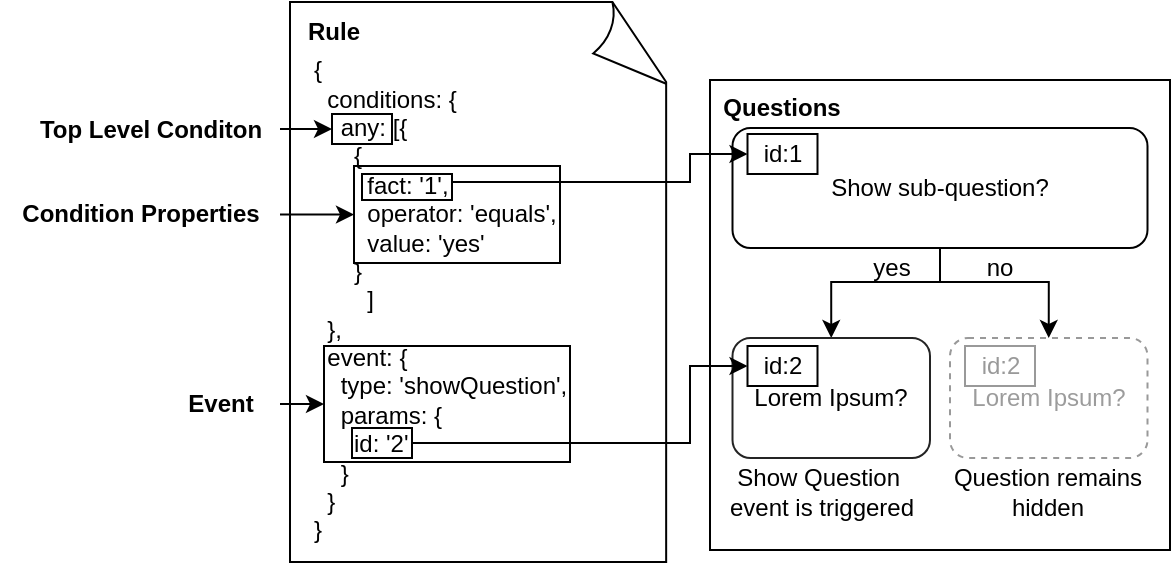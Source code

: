 <mxfile version="24.7.10">
  <diagram name="Page-1" id="XJ3XPRszKUa6InokBZCn">
    <mxGraphModel dx="1427" dy="323" grid="1" gridSize="10" guides="1" tooltips="1" connect="1" arrows="1" fold="1" page="1" pageScale="1" pageWidth="827" pageHeight="1169" math="0" shadow="0">
      <root>
        <mxCell id="0" />
        <mxCell id="1" parent="0" />
        <mxCell id="AhVaRl-34P4pEMijxLoX-10" value="" style="rounded=0;whiteSpace=wrap;html=1;" vertex="1" parent="1">
          <mxGeometry x="280" y="99" width="230" height="235" as="geometry" />
        </mxCell>
        <mxCell id="AhVaRl-34P4pEMijxLoX-5" value="" style="whiteSpace=wrap;html=1;shape=mxgraph.basic.document" vertex="1" parent="1">
          <mxGeometry x="70" y="60" width="190" height="280" as="geometry" />
        </mxCell>
        <mxCell id="AhVaRl-34P4pEMijxLoX-6" value="&lt;b&gt;Rule&lt;/b&gt;" style="text;html=1;align=center;verticalAlign=middle;whiteSpace=wrap;rounded=0;" vertex="1" parent="1">
          <mxGeometry x="77" y="60" width="30" height="30" as="geometry" />
        </mxCell>
        <mxCell id="AhVaRl-34P4pEMijxLoX-1" value="&lt;div&gt;{&lt;/div&gt;&lt;div&gt;&amp;nbsp; conditions: {&lt;/div&gt;&lt;div&gt;&amp;nbsp; &amp;nbsp; any: [{&lt;/div&gt;&lt;div&gt;&amp;nbsp; &amp;nbsp; &amp;nbsp; {&lt;/div&gt;&lt;div&gt;&amp;nbsp; &amp;nbsp; &amp;nbsp; &amp;nbsp; fact: &#39;1&#39;,&lt;/div&gt;&lt;div&gt;&amp;nbsp; &amp;nbsp; &amp;nbsp; &amp;nbsp; operator: &#39;equals&#39;,&lt;/div&gt;&lt;div&gt;&amp;nbsp; &amp;nbsp; &amp;nbsp; &amp;nbsp; value: &#39;yes&#39;&lt;/div&gt;&lt;div&gt;&amp;nbsp; &amp;nbsp; &amp;nbsp; }&lt;/div&gt;&lt;div&gt;&lt;span style=&quot;white-space: normal;&quot;&gt;&lt;span style=&quot;white-space:pre&quot;&gt;&#x9;&lt;/span&gt;]&lt;/span&gt;&lt;/div&gt;&lt;div&gt;&amp;nbsp; },&lt;/div&gt;&lt;div&gt;&amp;nbsp; event: {&lt;/div&gt;&lt;div&gt;&amp;nbsp; &amp;nbsp; type: &#39;showQuestion&#39;,&lt;/div&gt;&lt;div&gt;&amp;nbsp; &amp;nbsp; params: {&lt;/div&gt;&lt;div&gt;&amp;nbsp; &amp;nbsp; &amp;nbsp; id: &#39;2&#39;&lt;/div&gt;&lt;div&gt;&amp;nbsp; &amp;nbsp; }&lt;/div&gt;&lt;div&gt;&amp;nbsp; }&lt;/div&gt;&lt;div&gt;}&lt;/div&gt;" style="text;html=1;align=left;verticalAlign=middle;whiteSpace=wrap;rounded=0;" vertex="1" parent="1">
          <mxGeometry x="80" y="84" width="140" height="250" as="geometry" />
        </mxCell>
        <mxCell id="AhVaRl-34P4pEMijxLoX-66" style="edgeStyle=orthogonalEdgeStyle;rounded=0;orthogonalLoop=1;jettySize=auto;html=1;exitX=0.5;exitY=1;exitDx=0;exitDy=0;entryX=0.5;entryY=0;entryDx=0;entryDy=0;" edge="1" parent="1" source="AhVaRl-34P4pEMijxLoX-7" target="AhVaRl-34P4pEMijxLoX-20">
          <mxGeometry relative="1" as="geometry">
            <Array as="points">
              <mxPoint x="395" y="200" />
              <mxPoint x="341" y="200" />
            </Array>
          </mxGeometry>
        </mxCell>
        <mxCell id="AhVaRl-34P4pEMijxLoX-67" style="edgeStyle=orthogonalEdgeStyle;rounded=0;orthogonalLoop=1;jettySize=auto;html=1;exitX=0.5;exitY=1;exitDx=0;exitDy=0;entryX=0.5;entryY=0;entryDx=0;entryDy=0;" edge="1" parent="1" source="AhVaRl-34P4pEMijxLoX-7" target="AhVaRl-34P4pEMijxLoX-64">
          <mxGeometry relative="1" as="geometry">
            <Array as="points">
              <mxPoint x="395" y="200" />
              <mxPoint x="449" y="200" />
            </Array>
          </mxGeometry>
        </mxCell>
        <mxCell id="AhVaRl-34P4pEMijxLoX-7" value="Show sub-question?" style="rounded=1;whiteSpace=wrap;html=1;" vertex="1" parent="1">
          <mxGeometry x="291.25" y="123" width="207.5" height="60" as="geometry" />
        </mxCell>
        <mxCell id="AhVaRl-34P4pEMijxLoX-13" style="edgeStyle=orthogonalEdgeStyle;rounded=0;orthogonalLoop=1;jettySize=auto;html=1;exitX=1;exitY=0.5;exitDx=0;exitDy=0;entryX=0;entryY=0.5;entryDx=0;entryDy=0;" edge="1" parent="1" source="AhVaRl-34P4pEMijxLoX-9" target="AhVaRl-34P4pEMijxLoX-12">
          <mxGeometry relative="1" as="geometry">
            <Array as="points">
              <mxPoint x="151" y="150" />
              <mxPoint x="270" y="150" />
              <mxPoint x="270" y="136" />
            </Array>
          </mxGeometry>
        </mxCell>
        <mxCell id="AhVaRl-34P4pEMijxLoX-9" value="" style="rounded=0;whiteSpace=wrap;html=1;fillColor=none;" vertex="1" parent="1">
          <mxGeometry x="106" y="146" width="45" height="13" as="geometry" />
        </mxCell>
        <mxCell id="AhVaRl-34P4pEMijxLoX-11" value="&lt;b&gt;Questions&lt;/b&gt;" style="text;html=1;align=center;verticalAlign=middle;whiteSpace=wrap;rounded=0;" vertex="1" parent="1">
          <mxGeometry x="286.25" y="102" width="60" height="21" as="geometry" />
        </mxCell>
        <mxCell id="AhVaRl-34P4pEMijxLoX-12" value="id:1" style="rounded=0;whiteSpace=wrap;html=1;fillColor=none;" vertex="1" parent="1">
          <mxGeometry x="298.75" y="126" width="35" height="20" as="geometry" />
        </mxCell>
        <mxCell id="AhVaRl-34P4pEMijxLoX-20" value="Lorem Ipsum?" style="rounded=1;whiteSpace=wrap;html=1;fontColor=#000000;strokeColor=#242424;labelBackgroundColor=default;" vertex="1" parent="1">
          <mxGeometry x="291.25" y="228" width="98.75" height="60" as="geometry" />
        </mxCell>
        <mxCell id="AhVaRl-34P4pEMijxLoX-21" value="&lt;font&gt;id:2&lt;/font&gt;" style="rounded=0;whiteSpace=wrap;html=1;fillColor=none;fontColor=#000000;strokeColor=#000000;labelBackgroundColor=default;" vertex="1" parent="1">
          <mxGeometry x="298.75" y="232" width="35" height="20" as="geometry" />
        </mxCell>
        <mxCell id="AhVaRl-34P4pEMijxLoX-29" value="" style="edgeStyle=orthogonalEdgeStyle;rounded=0;orthogonalLoop=1;jettySize=auto;html=1;" edge="1" parent="1" source="AhVaRl-34P4pEMijxLoX-26" target="AhVaRl-34P4pEMijxLoX-28">
          <mxGeometry relative="1" as="geometry" />
        </mxCell>
        <mxCell id="AhVaRl-34P4pEMijxLoX-26" value="&lt;b&gt;Top Level Conditon&lt;/b&gt;" style="text;html=1;align=center;verticalAlign=middle;resizable=0;points=[];autosize=1;strokeColor=none;fillColor=none;" vertex="1" parent="1">
          <mxGeometry x="-65" y="108.5" width="130" height="30" as="geometry" />
        </mxCell>
        <mxCell id="AhVaRl-34P4pEMijxLoX-28" value="" style="rounded=0;whiteSpace=wrap;html=1;fillColor=none;" vertex="1" parent="1">
          <mxGeometry x="91" y="116" width="30" height="15" as="geometry" />
        </mxCell>
        <mxCell id="AhVaRl-34P4pEMijxLoX-32" value="" style="edgeStyle=orthogonalEdgeStyle;rounded=0;orthogonalLoop=1;jettySize=auto;html=1;" edge="1" parent="1" source="AhVaRl-34P4pEMijxLoX-30" target="AhVaRl-34P4pEMijxLoX-31">
          <mxGeometry relative="1" as="geometry" />
        </mxCell>
        <mxCell id="AhVaRl-34P4pEMijxLoX-30" value="&lt;b&gt;Condition Properties&lt;/b&gt;" style="text;html=1;align=center;verticalAlign=middle;resizable=0;points=[];autosize=1;strokeColor=none;fillColor=none;" vertex="1" parent="1">
          <mxGeometry x="-75" y="151.25" width="140" height="30" as="geometry" />
        </mxCell>
        <mxCell id="AhVaRl-34P4pEMijxLoX-31" value="" style="rounded=0;whiteSpace=wrap;html=1;fillColor=none;" vertex="1" parent="1">
          <mxGeometry x="102" y="142" width="103" height="48.5" as="geometry" />
        </mxCell>
        <mxCell id="AhVaRl-34P4pEMijxLoX-38" value="" style="edgeStyle=orthogonalEdgeStyle;rounded=0;orthogonalLoop=1;jettySize=auto;html=1;entryX=0;entryY=0.5;entryDx=0;entryDy=0;" edge="1" parent="1" source="AhVaRl-34P4pEMijxLoX-33" target="AhVaRl-34P4pEMijxLoX-34">
          <mxGeometry relative="1" as="geometry" />
        </mxCell>
        <mxCell id="AhVaRl-34P4pEMijxLoX-33" value="&lt;b&gt;Event&lt;/b&gt;" style="text;html=1;align=center;verticalAlign=middle;resizable=0;points=[];autosize=1;strokeColor=none;fillColor=none;" vertex="1" parent="1">
          <mxGeometry x="5" y="246" width="60" height="30" as="geometry" />
        </mxCell>
        <mxCell id="AhVaRl-34P4pEMijxLoX-34" value="" style="rounded=0;whiteSpace=wrap;html=1;fillColor=none;" vertex="1" parent="1">
          <mxGeometry x="87" y="232" width="123" height="58" as="geometry" />
        </mxCell>
        <mxCell id="AhVaRl-34P4pEMijxLoX-36" style="edgeStyle=orthogonalEdgeStyle;rounded=0;orthogonalLoop=1;jettySize=auto;html=1;exitX=1;exitY=0.5;exitDx=0;exitDy=0;entryX=0;entryY=0.5;entryDx=0;entryDy=0;" edge="1" parent="1" source="AhVaRl-34P4pEMijxLoX-35" target="AhVaRl-34P4pEMijxLoX-21">
          <mxGeometry relative="1" as="geometry">
            <Array as="points">
              <mxPoint x="270" y="280" />
              <mxPoint x="270" y="242" />
            </Array>
          </mxGeometry>
        </mxCell>
        <mxCell id="AhVaRl-34P4pEMijxLoX-35" value="" style="rounded=0;whiteSpace=wrap;html=1;fillColor=none;" vertex="1" parent="1">
          <mxGeometry x="101" y="273" width="30" height="15" as="geometry" />
        </mxCell>
        <mxCell id="AhVaRl-34P4pEMijxLoX-64" value="Lorem Ipsum?" style="rounded=1;whiteSpace=wrap;html=1;fontColor=#9C9C9C;strokeColor=#999999;labelBackgroundColor=default;dashed=1;" vertex="1" parent="1">
          <mxGeometry x="400" y="228" width="98.75" height="60" as="geometry" />
        </mxCell>
        <mxCell id="AhVaRl-34P4pEMijxLoX-69" value="yes" style="text;html=1;align=center;verticalAlign=middle;whiteSpace=wrap;rounded=0;" vertex="1" parent="1">
          <mxGeometry x="356.25" y="185" width="30" height="16" as="geometry" />
        </mxCell>
        <mxCell id="AhVaRl-34P4pEMijxLoX-70" value="no" style="text;html=1;align=center;verticalAlign=middle;whiteSpace=wrap;rounded=0;" vertex="1" parent="1">
          <mxGeometry x="410" y="185" width="30" height="16" as="geometry" />
        </mxCell>
        <mxCell id="AhVaRl-34P4pEMijxLoX-71" value="&lt;font color=&quot;#999999&quot;&gt;id:2&lt;/font&gt;" style="rounded=0;whiteSpace=wrap;html=1;fillColor=none;fontColor=#000000;strokeColor=#999999;labelBackgroundColor=default;" vertex="1" parent="1">
          <mxGeometry x="407.5" y="232" width="35" height="20" as="geometry" />
        </mxCell>
        <mxCell id="AhVaRl-34P4pEMijxLoX-72" value="Show Question&amp;nbsp;&lt;div&gt;event is triggered&lt;/div&gt;" style="text;html=1;align=center;verticalAlign=middle;whiteSpace=wrap;rounded=0;" vertex="1" parent="1">
          <mxGeometry x="286.25" y="290" width="100" height="30" as="geometry" />
        </mxCell>
        <mxCell id="AhVaRl-34P4pEMijxLoX-73" value="Question remains hidden" style="text;html=1;align=center;verticalAlign=middle;whiteSpace=wrap;rounded=0;" vertex="1" parent="1">
          <mxGeometry x="399.38" y="290" width="100" height="30" as="geometry" />
        </mxCell>
      </root>
    </mxGraphModel>
  </diagram>
</mxfile>
